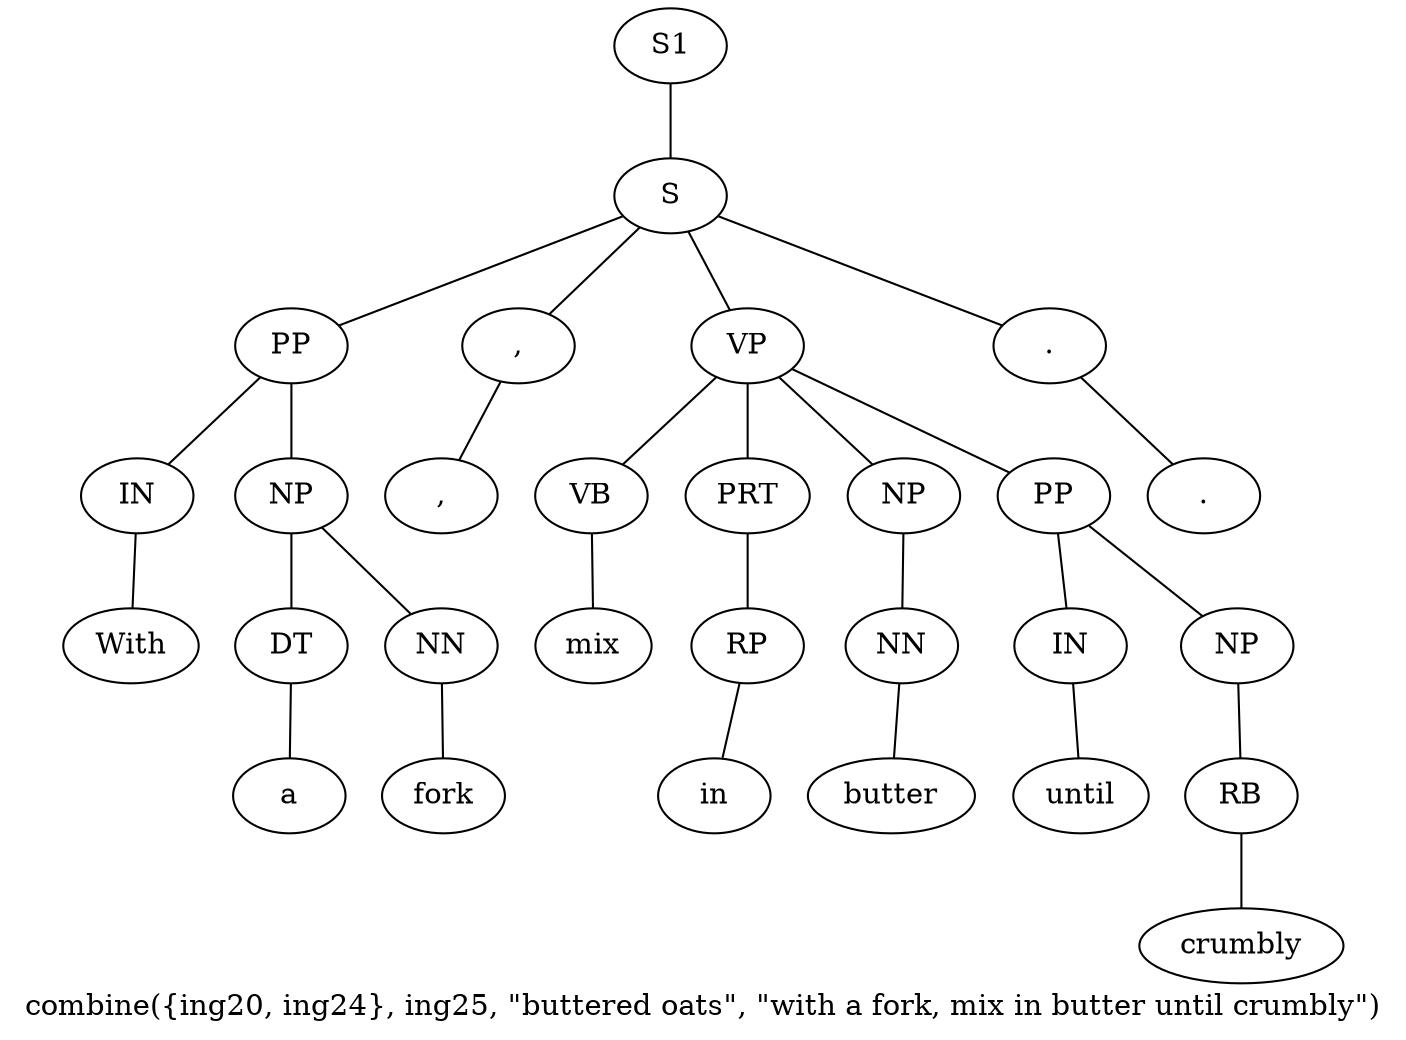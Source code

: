 graph SyntaxGraph {
	label = "combine({ing20, ing24}, ing25, \"buttered oats\", \"with a fork, mix in butter until crumbly\")";
	Node0 [label="S1"];
	Node1 [label="S"];
	Node2 [label="PP"];
	Node3 [label="IN"];
	Node4 [label="With"];
	Node5 [label="NP"];
	Node6 [label="DT"];
	Node7 [label="a"];
	Node8 [label="NN"];
	Node9 [label="fork"];
	Node10 [label=","];
	Node11 [label=","];
	Node12 [label="VP"];
	Node13 [label="VB"];
	Node14 [label="mix"];
	Node15 [label="PRT"];
	Node16 [label="RP"];
	Node17 [label="in"];
	Node18 [label="NP"];
	Node19 [label="NN"];
	Node20 [label="butter"];
	Node21 [label="PP"];
	Node22 [label="IN"];
	Node23 [label="until"];
	Node24 [label="NP"];
	Node25 [label="RB"];
	Node26 [label="crumbly"];
	Node27 [label="."];
	Node28 [label="."];

	Node0 -- Node1;
	Node1 -- Node2;
	Node1 -- Node10;
	Node1 -- Node12;
	Node1 -- Node27;
	Node2 -- Node3;
	Node2 -- Node5;
	Node3 -- Node4;
	Node5 -- Node6;
	Node5 -- Node8;
	Node6 -- Node7;
	Node8 -- Node9;
	Node10 -- Node11;
	Node12 -- Node13;
	Node12 -- Node15;
	Node12 -- Node18;
	Node12 -- Node21;
	Node13 -- Node14;
	Node15 -- Node16;
	Node16 -- Node17;
	Node18 -- Node19;
	Node19 -- Node20;
	Node21 -- Node22;
	Node21 -- Node24;
	Node22 -- Node23;
	Node24 -- Node25;
	Node25 -- Node26;
	Node27 -- Node28;
}